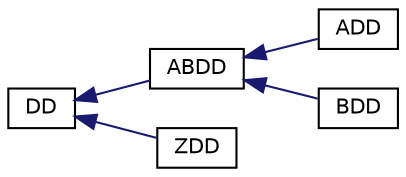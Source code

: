 digraph "Graphical Class Hierarchy"
{
  edge [fontname="Helvetica",fontsize="10",labelfontname="Helvetica",labelfontsize="10"];
  node [fontname="Helvetica",fontsize="10",shape=record];
  rankdir="LR";
  Node0 [label="DD",height=0.2,width=0.4,color="black", fillcolor="white", style="filled",URL="$classDD.html",tooltip="Base class for all decision diagrams in CUDD. "];
  Node0 -> Node1 [dir="back",color="midnightblue",fontsize="10",style="solid",fontname="Helvetica"];
  Node1 [label="ABDD",height=0.2,width=0.4,color="black", fillcolor="white", style="filled",URL="$classABDD.html",tooltip="Class for ADDs and BDDs. "];
  Node1 -> Node2 [dir="back",color="midnightblue",fontsize="10",style="solid",fontname="Helvetica"];
  Node2 [label="ADD",height=0.2,width=0.4,color="black", fillcolor="white", style="filled",URL="$classADD.html",tooltip="Class for ADDs. "];
  Node1 -> Node3 [dir="back",color="midnightblue",fontsize="10",style="solid",fontname="Helvetica"];
  Node3 [label="BDD",height=0.2,width=0.4,color="black", fillcolor="white", style="filled",URL="$classBDD.html",tooltip="Class for BDDs. "];
  Node0 -> Node4 [dir="back",color="midnightblue",fontsize="10",style="solid",fontname="Helvetica"];
  Node4 [label="ZDD",height=0.2,width=0.4,color="black", fillcolor="white", style="filled",URL="$classZDD.html",tooltip="Class for ZDDs. "];
}

